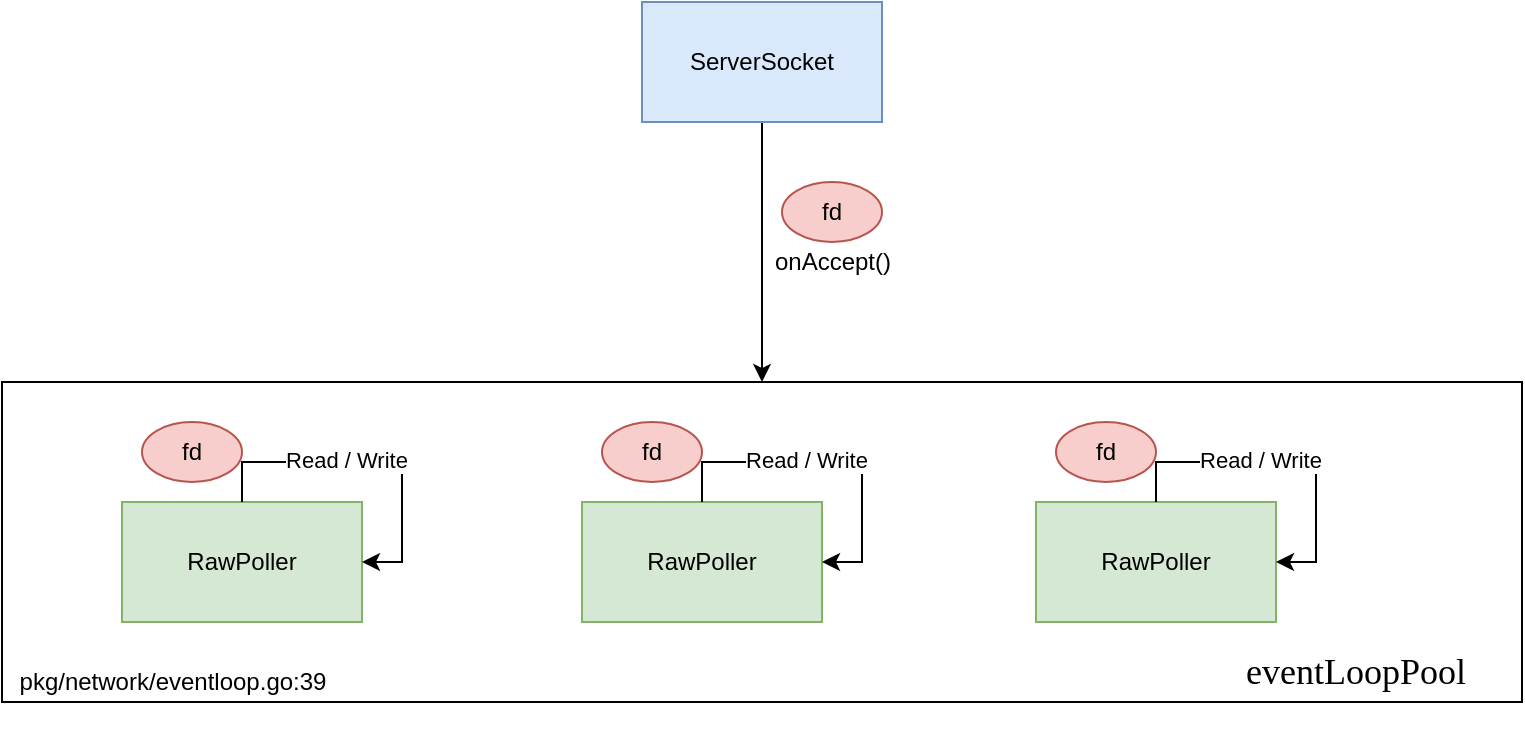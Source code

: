 <mxfile version="13.6.3" type="github"><diagram id="FLoIpWNGcsZwYgBEeZUW" name="Page-1"><mxGraphModel dx="1422" dy="856" grid="1" gridSize="10" guides="1" tooltips="1" connect="1" arrows="1" fold="1" page="1" pageScale="1" pageWidth="827" pageHeight="1169" math="0" shadow="0"><root><mxCell id="0"/><mxCell id="1" parent="0"/><mxCell id="8xjNV6oyQXXL9n-2owdA-1" value="" style="rounded=0;whiteSpace=wrap;html=1;fillColor=none;" vertex="1" parent="1"><mxGeometry x="90" y="230" width="760" height="160" as="geometry"/></mxCell><mxCell id="8xjNV6oyQXXL9n-2owdA-11" style="edgeStyle=orthogonalEdgeStyle;rounded=0;orthogonalLoop=1;jettySize=auto;html=1;" edge="1" parent="1" source="8xjNV6oyQXXL9n-2owdA-2" target="8xjNV6oyQXXL9n-2owdA-1"><mxGeometry relative="1" as="geometry"/></mxCell><mxCell id="8xjNV6oyQXXL9n-2owdA-2" value="ServerSocket" style="rounded=0;whiteSpace=wrap;html=1;fillColor=#dae8fc;strokeColor=#6c8ebf;" vertex="1" parent="1"><mxGeometry x="410" y="40" width="120" height="60" as="geometry"/></mxCell><mxCell id="8xjNV6oyQXXL9n-2owdA-4" value="onAccept()" style="text;html=1;align=center;verticalAlign=middle;resizable=0;points=[];autosize=1;" vertex="1" parent="1"><mxGeometry x="470" y="160" width="70" height="20" as="geometry"/></mxCell><mxCell id="8xjNV6oyQXXL9n-2owdA-5" value="fd" style="ellipse;whiteSpace=wrap;html=1;fillColor=#f8cecc;strokeColor=#b85450;" vertex="1" parent="1"><mxGeometry x="480" y="130" width="50" height="30" as="geometry"/></mxCell><mxCell id="8xjNV6oyQXXL9n-2owdA-7" value="&lt;span&gt;RawPoller&lt;/span&gt;" style="rounded=0;whiteSpace=wrap;html=1;fillColor=#d5e8d4;strokeColor=#82b366;" vertex="1" parent="1"><mxGeometry x="150" y="290" width="120" height="60" as="geometry"/></mxCell><mxCell id="8xjNV6oyQXXL9n-2owdA-9" value="pkg/network/eventloop.go:39" style="text;html=1;align=center;verticalAlign=middle;resizable=0;points=[];autosize=1;" vertex="1" parent="1"><mxGeometry x="90" y="370" width="170" height="20" as="geometry"/></mxCell><mxCell id="8xjNV6oyQXXL9n-2owdA-10" value="&lt;pre style=&quot;background-color: rgb(255, 255, 255); color: rgb(8, 8, 8); font-family: &amp;quot;fira code&amp;quot;; font-size: 18px;&quot;&gt;&lt;span style=&quot;color: rgb(0, 0, 0); font-size: 18px;&quot;&gt;eventLoopPool&lt;/span&gt;&lt;/pre&gt;" style="text;whiteSpace=wrap;html=1;fontSize=18;" vertex="1" parent="1"><mxGeometry x="710" y="340" width="140" height="60" as="geometry"/></mxCell><mxCell id="8xjNV6oyQXXL9n-2owdA-14" style="edgeStyle=orthogonalEdgeStyle;rounded=0;orthogonalLoop=1;jettySize=auto;html=1;entryX=1;entryY=0.5;entryDx=0;entryDy=0;" edge="1" parent="1" source="8xjNV6oyQXXL9n-2owdA-7" target="8xjNV6oyQXXL9n-2owdA-7"><mxGeometry relative="1" as="geometry"><Array as="points"><mxPoint x="210" y="270"/><mxPoint x="290" y="270"/><mxPoint x="290" y="320"/></Array></mxGeometry></mxCell><mxCell id="8xjNV6oyQXXL9n-2owdA-15" value="Read / Write" style="edgeLabel;html=1;align=center;verticalAlign=middle;resizable=0;points=[];" vertex="1" connectable="0" parent="8xjNV6oyQXXL9n-2owdA-14"><mxGeometry x="-0.153" y="1" relative="1" as="geometry"><mxPoint as="offset"/></mxGeometry></mxCell><mxCell id="8xjNV6oyQXXL9n-2owdA-16" value="fd" style="ellipse;whiteSpace=wrap;html=1;fillColor=#f8cecc;strokeColor=#b85450;" vertex="1" parent="1"><mxGeometry x="160" y="250" width="50" height="30" as="geometry"/></mxCell><mxCell id="8xjNV6oyQXXL9n-2owdA-18" value="&lt;span&gt;RawPoller&lt;/span&gt;" style="rounded=0;whiteSpace=wrap;html=1;fillColor=#d5e8d4;strokeColor=#82b366;" vertex="1" parent="1"><mxGeometry x="607" y="290" width="120" height="60" as="geometry"/></mxCell><mxCell id="8xjNV6oyQXXL9n-2owdA-19" style="edgeStyle=orthogonalEdgeStyle;rounded=0;orthogonalLoop=1;jettySize=auto;html=1;entryX=1;entryY=0.5;entryDx=0;entryDy=0;" edge="1" parent="1" source="8xjNV6oyQXXL9n-2owdA-18" target="8xjNV6oyQXXL9n-2owdA-18"><mxGeometry relative="1" as="geometry"><Array as="points"><mxPoint x="667" y="270"/><mxPoint x="747" y="270"/><mxPoint x="747" y="320"/></Array></mxGeometry></mxCell><mxCell id="8xjNV6oyQXXL9n-2owdA-20" value="Read / Write" style="edgeLabel;html=1;align=center;verticalAlign=middle;resizable=0;points=[];" vertex="1" connectable="0" parent="8xjNV6oyQXXL9n-2owdA-19"><mxGeometry x="-0.153" y="1" relative="1" as="geometry"><mxPoint as="offset"/></mxGeometry></mxCell><mxCell id="8xjNV6oyQXXL9n-2owdA-21" value="fd" style="ellipse;whiteSpace=wrap;html=1;fillColor=#f8cecc;strokeColor=#b85450;" vertex="1" parent="1"><mxGeometry x="617" y="250" width="50" height="30" as="geometry"/></mxCell><mxCell id="8xjNV6oyQXXL9n-2owdA-22" value="&lt;span&gt;RawPoller&lt;/span&gt;" style="rounded=0;whiteSpace=wrap;html=1;fillColor=#d5e8d4;strokeColor=#82b366;" vertex="1" parent="1"><mxGeometry x="380" y="290" width="120" height="60" as="geometry"/></mxCell><mxCell id="8xjNV6oyQXXL9n-2owdA-23" style="edgeStyle=orthogonalEdgeStyle;rounded=0;orthogonalLoop=1;jettySize=auto;html=1;entryX=1;entryY=0.5;entryDx=0;entryDy=0;" edge="1" parent="1" source="8xjNV6oyQXXL9n-2owdA-22" target="8xjNV6oyQXXL9n-2owdA-22"><mxGeometry relative="1" as="geometry"><Array as="points"><mxPoint x="440" y="270"/><mxPoint x="520" y="270"/><mxPoint x="520" y="320"/></Array></mxGeometry></mxCell><mxCell id="8xjNV6oyQXXL9n-2owdA-24" value="Read / Write" style="edgeLabel;html=1;align=center;verticalAlign=middle;resizable=0;points=[];" vertex="1" connectable="0" parent="8xjNV6oyQXXL9n-2owdA-23"><mxGeometry x="-0.153" y="1" relative="1" as="geometry"><mxPoint as="offset"/></mxGeometry></mxCell><mxCell id="8xjNV6oyQXXL9n-2owdA-25" value="fd" style="ellipse;whiteSpace=wrap;html=1;fillColor=#f8cecc;strokeColor=#b85450;" vertex="1" parent="1"><mxGeometry x="390" y="250" width="50" height="30" as="geometry"/></mxCell></root></mxGraphModel></diagram></mxfile>